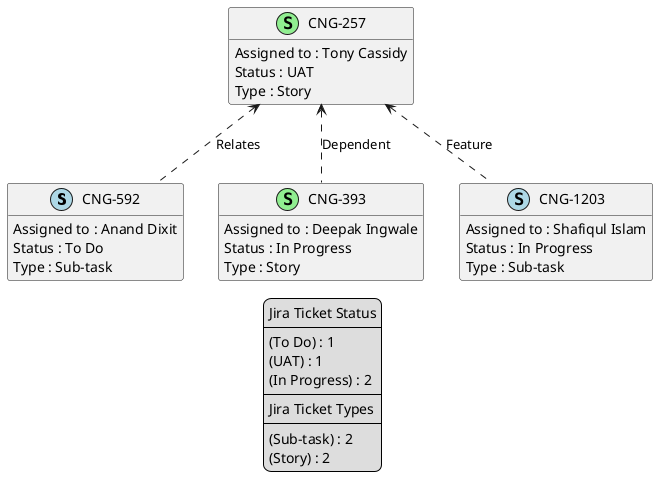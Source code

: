@startuml
'https://plantuml.com/class-diagram

' GENERATE CLASS DIAGRAM ===========
' Generated at    : Mon Apr 15 17:54:50 CEST 2024

hide empty members

legend
Jira Ticket Status
----
(To Do) : 1
(UAT) : 1
(In Progress) : 2
----
Jira Ticket Types
----
(Sub-task) : 2
(Story) : 2
end legend


' Tickets =======
class "CNG-592" << (S,lightblue) >> {
  Assigned to : Anand Dixit
  Status : To Do
  Type : Sub-task
}

class "CNG-393" << (S,lightgreen) >> {
  Assigned to : Deepak Ingwale
  Status : In Progress
  Type : Story
}

class "CNG-257" << (S,lightgreen) >> {
  Assigned to : Tony Cassidy
  Status : UAT
  Type : Story
}

class "CNG-1203" << (S,lightblue) >> {
  Assigned to : Shafiqul Islam
  Status : In Progress
  Type : Sub-task
}



' Links =======
"CNG-257" <.. "CNG-393" : Dependent
"CNG-257" <.. "CNG-1203" : Feature
"CNG-257" <.. "CNG-592" : Relates


@enduml
